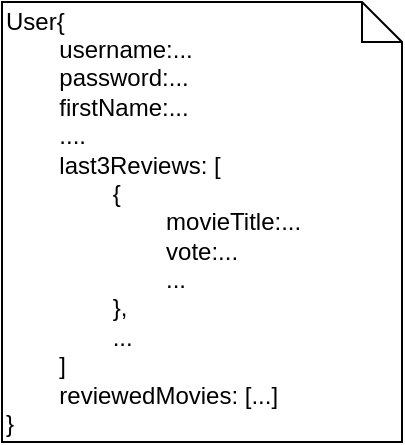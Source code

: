 <mxfile version="11.1.4" type="device"><diagram id="UqAWJ_Niq4GD-aNVT6oM" name="Pagina-1"><mxGraphModel dx="299" dy="344" grid="1" gridSize="10" guides="1" tooltips="1" connect="1" arrows="1" fold="1" page="1" pageScale="1" pageWidth="827" pageHeight="1169" math="0" shadow="0"><root><mxCell id="0"/><mxCell id="1" parent="0"/><mxCell id="FbFM3dCnfND8_3cdSLgl-1" value="User{&lt;br&gt;&lt;span style=&quot;white-space: pre&quot;&gt;&#9;&lt;/span&gt;username:...&lt;br&gt;&lt;span style=&quot;white-space: pre&quot;&gt;&#9;&lt;/span&gt;password:...&lt;br&gt;&lt;span style=&quot;white-space: pre&quot;&gt;&#9;&lt;/span&gt;firstName:...&lt;br&gt;&lt;span style=&quot;white-space: pre&quot;&gt;&#9;&lt;/span&gt;....&lt;br&gt;&lt;span style=&quot;white-space: pre&quot;&gt;&#9;&lt;/span&gt;last3Reviews: [&lt;br&gt;&lt;span style=&quot;white-space: pre&quot;&gt;&#9;&lt;/span&gt;&lt;span style=&quot;white-space: pre&quot;&gt;&#9;&lt;/span&gt;{&lt;br&gt;&lt;span style=&quot;white-space: pre&quot;&gt;&#9;&lt;/span&gt;&lt;span style=&quot;white-space: pre&quot;&gt;&#9;&lt;span style=&quot;white-space: pre&quot;&gt;&#9;&lt;/span&gt;m&lt;/span&gt;ovieTitle:...&lt;br&gt;&lt;span style=&quot;white-space: pre&quot;&gt;&#9;&lt;/span&gt;&lt;span style=&quot;white-space: pre&quot;&gt;&#9;&lt;/span&gt;&lt;span style=&quot;white-space: pre&quot;&gt;&#9;&lt;/span&gt;vote:...&lt;br&gt;&lt;span style=&quot;white-space: pre&quot;&gt;&#9;&lt;/span&gt;&lt;span style=&quot;white-space: pre&quot;&gt;&#9;&lt;/span&gt;&lt;span style=&quot;white-space: pre&quot;&gt;&#9;&lt;/span&gt;...&lt;br&gt;&lt;span style=&quot;white-space: pre&quot;&gt;&#9;&lt;/span&gt;&lt;span style=&quot;white-space: pre&quot;&gt;&#9;&lt;/span&gt;},&lt;br&gt;&lt;span style=&quot;white-space: pre&quot;&gt;&#9;&lt;/span&gt;&lt;span style=&quot;white-space: pre&quot;&gt;&#9;&lt;/span&gt;...&lt;br&gt;&lt;span style=&quot;white-space: pre&quot;&gt;&#9;&lt;/span&gt;]&lt;br&gt;&amp;nbsp; &amp;nbsp; &amp;nbsp; &amp;nbsp; reviewedMovies: [...]&lt;br&gt;}" style="shape=note;size=20;whiteSpace=wrap;html=1;align=left;" parent="1" vertex="1"><mxGeometry x="300" y="230" width="200" height="220" as="geometry"/></mxCell></root></mxGraphModel></diagram></mxfile>